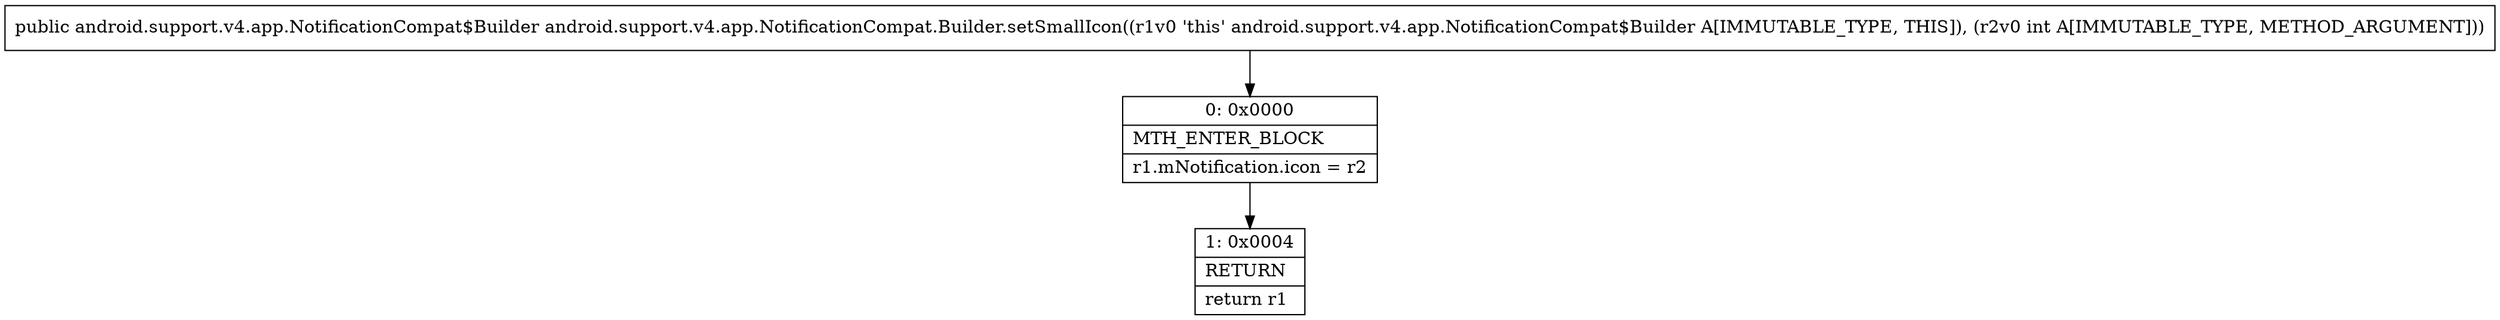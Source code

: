 digraph "CFG forandroid.support.v4.app.NotificationCompat.Builder.setSmallIcon(I)Landroid\/support\/v4\/app\/NotificationCompat$Builder;" {
Node_0 [shape=record,label="{0\:\ 0x0000|MTH_ENTER_BLOCK\l|r1.mNotification.icon = r2\l}"];
Node_1 [shape=record,label="{1\:\ 0x0004|RETURN\l|return r1\l}"];
MethodNode[shape=record,label="{public android.support.v4.app.NotificationCompat$Builder android.support.v4.app.NotificationCompat.Builder.setSmallIcon((r1v0 'this' android.support.v4.app.NotificationCompat$Builder A[IMMUTABLE_TYPE, THIS]), (r2v0 int A[IMMUTABLE_TYPE, METHOD_ARGUMENT])) }"];
MethodNode -> Node_0;
Node_0 -> Node_1;
}

